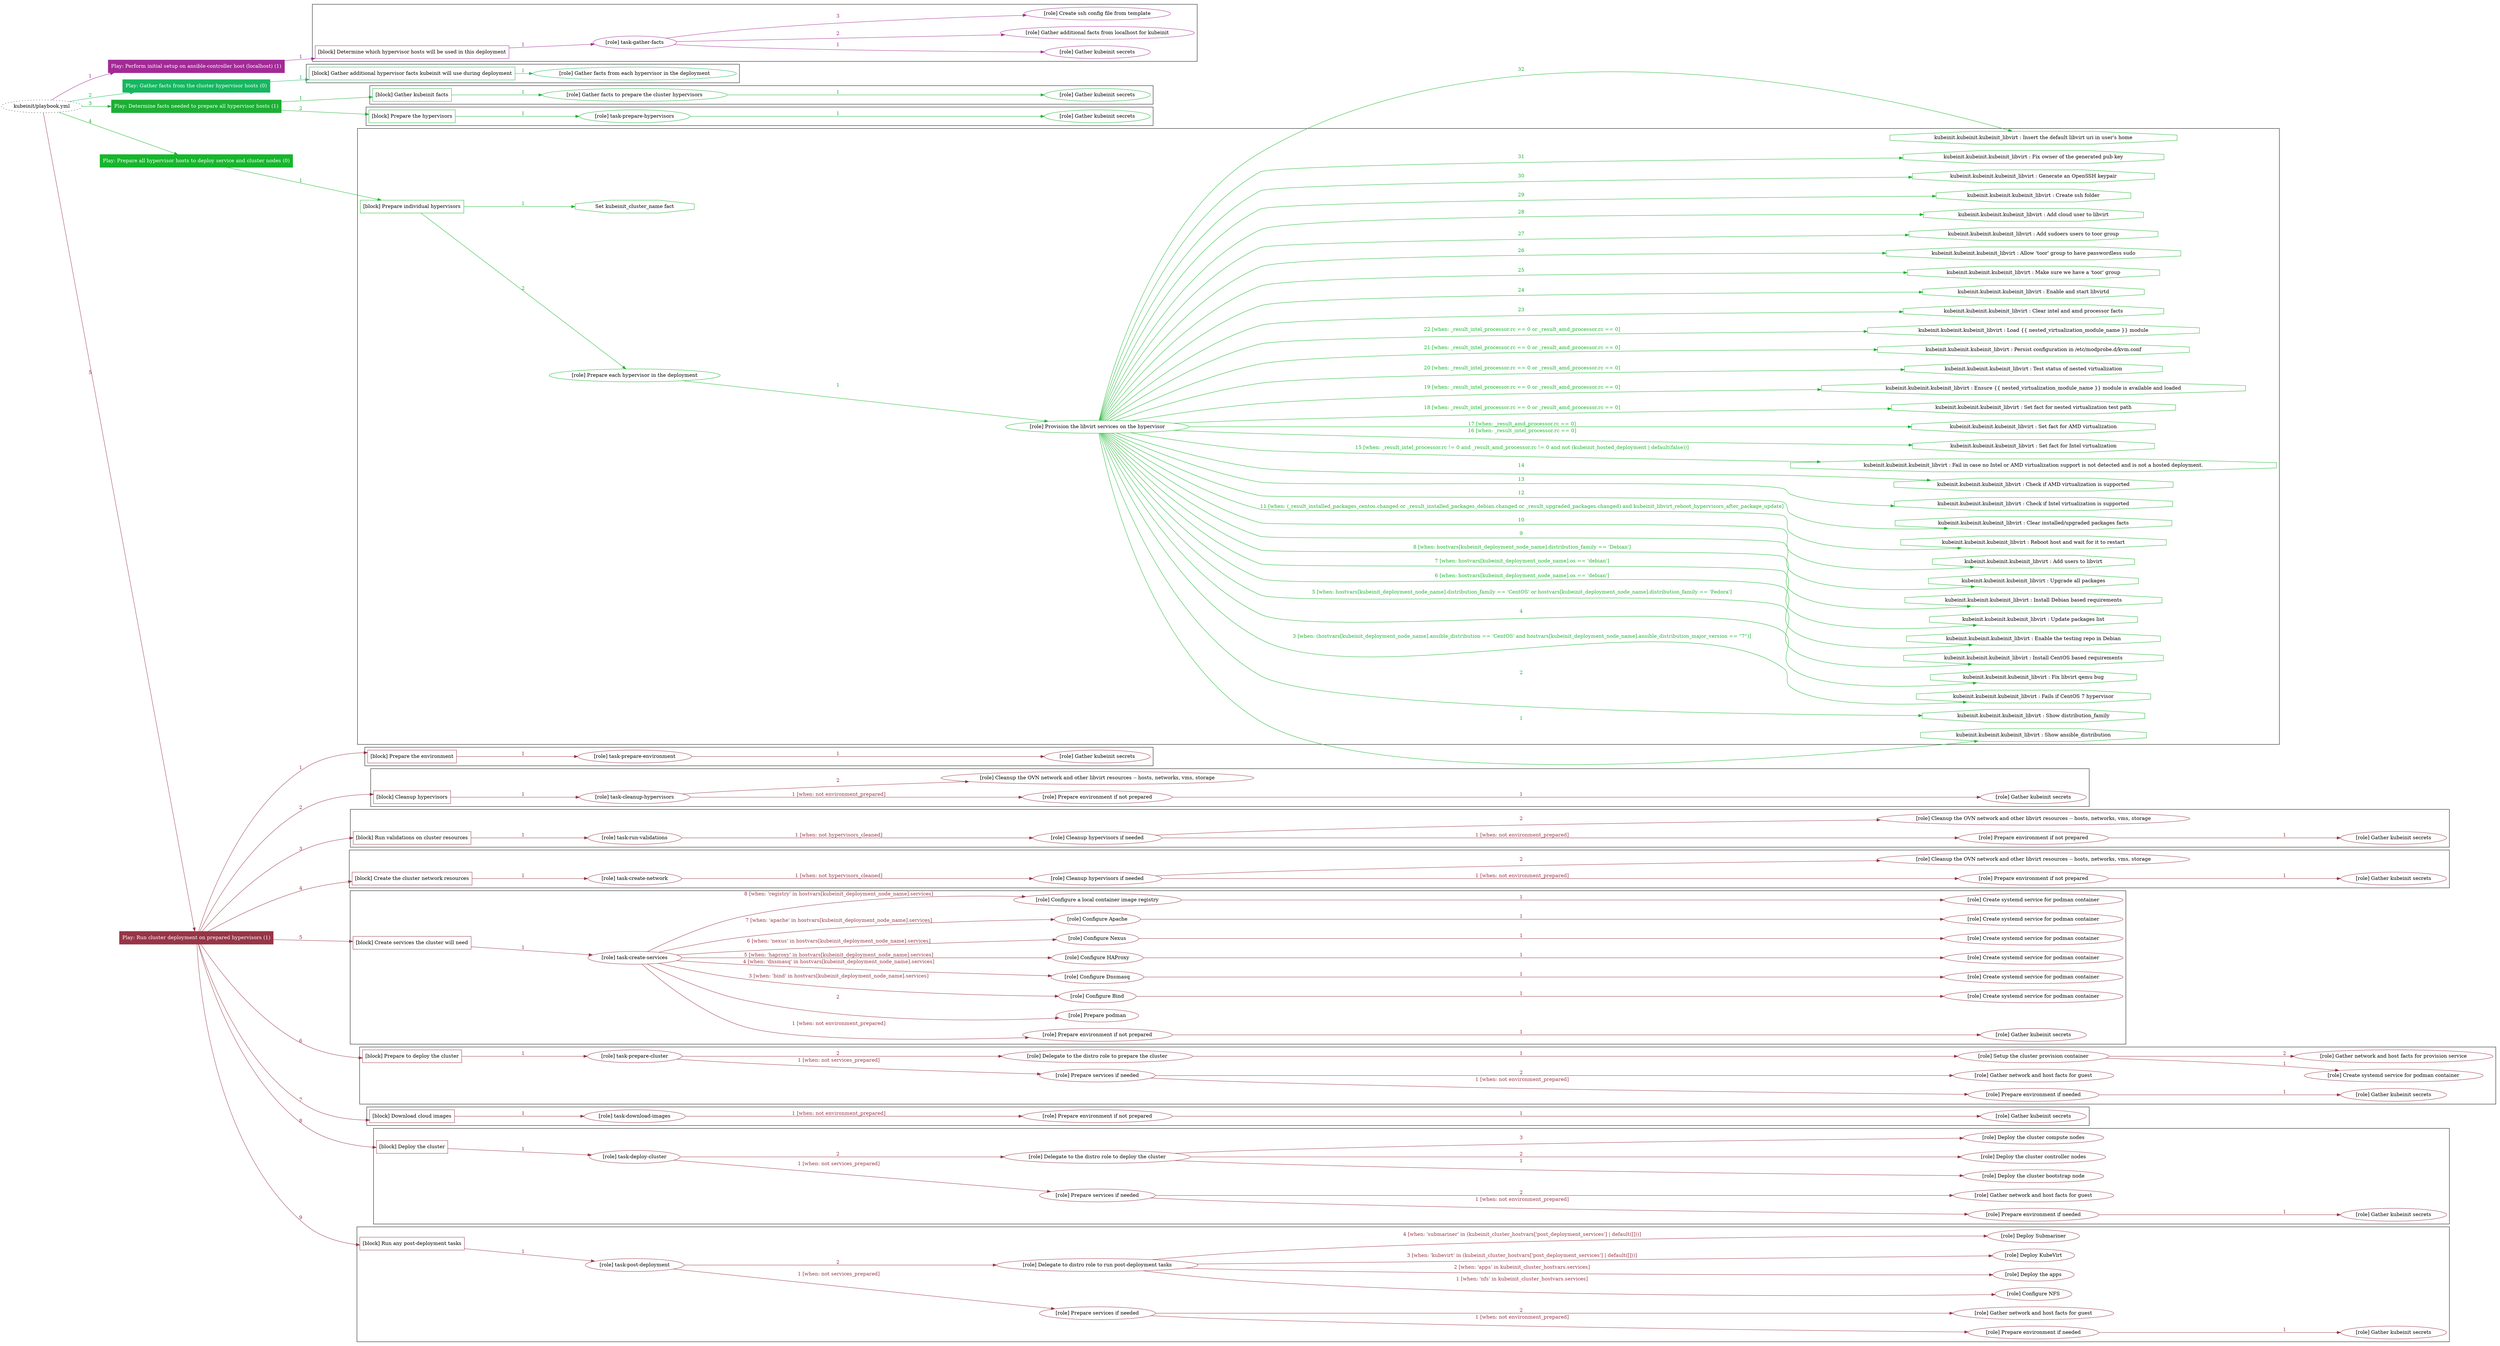 digraph {
	graph [concentrate=true ordering=in rankdir=LR ratio=fill]
	edge [esep=5 sep=10]
	"kubeinit/playbook.yml" [URL="/home/runner/work/kubeinit/kubeinit/kubeinit/playbook.yml" id=playbook_e2a86c8f style=dotted]
	"kubeinit/playbook.yml" -> play_137f7e56 [label="1 " color="#a22a96" fontcolor="#a22a96" id=edge_4b9d17b5 labeltooltip="1 " tooltip="1 "]
	subgraph "Play: Perform initial setup on ansible-controller host (localhost) (1)" {
		play_137f7e56 [label="Play: Perform initial setup on ansible-controller host (localhost) (1)" URL="/home/runner/work/kubeinit/kubeinit/kubeinit/playbook.yml" color="#a22a96" fontcolor="#ffffff" id=play_137f7e56 shape=box style=filled tooltip=localhost]
		play_137f7e56 -> block_88ab2507 [label=1 color="#a22a96" fontcolor="#a22a96" id=edge_ab22b26d labeltooltip=1 tooltip=1]
		subgraph cluster_block_88ab2507 {
			block_88ab2507 [label="[block] Determine which hypervisor hosts will be used in this deployment" URL="/home/runner/work/kubeinit/kubeinit/kubeinit/playbook.yml" color="#a22a96" id=block_88ab2507 labeltooltip="Determine which hypervisor hosts will be used in this deployment" shape=box tooltip="Determine which hypervisor hosts will be used in this deployment"]
			block_88ab2507 -> role_a1f1f2a4 [label="1 " color="#a22a96" fontcolor="#a22a96" id=edge_1d7c48c4 labeltooltip="1 " tooltip="1 "]
			subgraph "task-gather-facts" {
				role_a1f1f2a4 [label="[role] task-gather-facts" URL="/home/runner/work/kubeinit/kubeinit/kubeinit/playbook.yml" color="#a22a96" id=role_a1f1f2a4 tooltip="task-gather-facts"]
				role_a1f1f2a4 -> role_6a6f301e [label="1 " color="#a22a96" fontcolor="#a22a96" id=edge_8de283c3 labeltooltip="1 " tooltip="1 "]
				subgraph "Gather kubeinit secrets" {
					role_6a6f301e [label="[role] Gather kubeinit secrets" URL="/home/runner/.ansible/collections/ansible_collections/kubeinit/kubeinit/roles/kubeinit_prepare/tasks/build_hypervisors_group.yml" color="#a22a96" id=role_6a6f301e tooltip="Gather kubeinit secrets"]
				}
				role_a1f1f2a4 -> role_8436bc5c [label="2 " color="#a22a96" fontcolor="#a22a96" id=edge_68dfad68 labeltooltip="2 " tooltip="2 "]
				subgraph "Gather additional facts from localhost for kubeinit" {
					role_8436bc5c [label="[role] Gather additional facts from localhost for kubeinit" URL="/home/runner/.ansible/collections/ansible_collections/kubeinit/kubeinit/roles/kubeinit_prepare/tasks/build_hypervisors_group.yml" color="#a22a96" id=role_8436bc5c tooltip="Gather additional facts from localhost for kubeinit"]
				}
				role_a1f1f2a4 -> role_94ce8b1d [label="3 " color="#a22a96" fontcolor="#a22a96" id=edge_70519215 labeltooltip="3 " tooltip="3 "]
				subgraph "Create ssh config file from template" {
					role_94ce8b1d [label="[role] Create ssh config file from template" URL="/home/runner/.ansible/collections/ansible_collections/kubeinit/kubeinit/roles/kubeinit_prepare/tasks/build_hypervisors_group.yml" color="#a22a96" id=role_94ce8b1d tooltip="Create ssh config file from template"]
				}
			}
		}
	}
	"kubeinit/playbook.yml" -> play_4c9d956d [label="2 " color="#15b760" fontcolor="#15b760" id=edge_59c3fc3e labeltooltip="2 " tooltip="2 "]
	subgraph "Play: Gather facts from the cluster hypervisor hosts (0)" {
		play_4c9d956d [label="Play: Gather facts from the cluster hypervisor hosts (0)" URL="/home/runner/work/kubeinit/kubeinit/kubeinit/playbook.yml" color="#15b760" fontcolor="#ffffff" id=play_4c9d956d shape=box style=filled tooltip="Play: Gather facts from the cluster hypervisor hosts (0)"]
		play_4c9d956d -> block_ca4d51cf [label=1 color="#15b760" fontcolor="#15b760" id=edge_b45f6145 labeltooltip=1 tooltip=1]
		subgraph cluster_block_ca4d51cf {
			block_ca4d51cf [label="[block] Gather additional hypervisor facts kubeinit will use during deployment" URL="/home/runner/work/kubeinit/kubeinit/kubeinit/playbook.yml" color="#15b760" id=block_ca4d51cf labeltooltip="Gather additional hypervisor facts kubeinit will use during deployment" shape=box tooltip="Gather additional hypervisor facts kubeinit will use during deployment"]
			block_ca4d51cf -> role_846e338c [label="1 " color="#15b760" fontcolor="#15b760" id=edge_a6be01be labeltooltip="1 " tooltip="1 "]
			subgraph "Gather facts from each hypervisor in the deployment" {
				role_846e338c [label="[role] Gather facts from each hypervisor in the deployment" URL="/home/runner/work/kubeinit/kubeinit/kubeinit/playbook.yml" color="#15b760" id=role_846e338c tooltip="Gather facts from each hypervisor in the deployment"]
			}
		}
	}
	"kubeinit/playbook.yml" -> play_b5756c88 [label="3 " color="#1daf35" fontcolor="#1daf35" id=edge_b5d44f20 labeltooltip="3 " tooltip="3 "]
	subgraph "Play: Determine facts needed to prepare all hypervisor hosts (1)" {
		play_b5756c88 [label="Play: Determine facts needed to prepare all hypervisor hosts (1)" URL="/home/runner/work/kubeinit/kubeinit/kubeinit/playbook.yml" color="#1daf35" fontcolor="#ffffff" id=play_b5756c88 shape=box style=filled tooltip=localhost]
		play_b5756c88 -> block_f9384ef9 [label=1 color="#1daf35" fontcolor="#1daf35" id=edge_396c0cba labeltooltip=1 tooltip=1]
		subgraph cluster_block_f9384ef9 {
			block_f9384ef9 [label="[block] Gather kubeinit facts" URL="/home/runner/work/kubeinit/kubeinit/kubeinit/playbook.yml" color="#1daf35" id=block_f9384ef9 labeltooltip="Gather kubeinit facts" shape=box tooltip="Gather kubeinit facts"]
			block_f9384ef9 -> role_a9d001a3 [label="1 " color="#1daf35" fontcolor="#1daf35" id=edge_56032415 labeltooltip="1 " tooltip="1 "]
			subgraph "Gather facts to prepare the cluster hypervisors" {
				role_a9d001a3 [label="[role] Gather facts to prepare the cluster hypervisors" URL="/home/runner/work/kubeinit/kubeinit/kubeinit/playbook.yml" color="#1daf35" id=role_a9d001a3 tooltip="Gather facts to prepare the cluster hypervisors"]
				role_a9d001a3 -> role_feaef47f [label="1 " color="#1daf35" fontcolor="#1daf35" id=edge_4f49fa52 labeltooltip="1 " tooltip="1 "]
				subgraph "Gather kubeinit secrets" {
					role_feaef47f [label="[role] Gather kubeinit secrets" URL="/home/runner/.ansible/collections/ansible_collections/kubeinit/kubeinit/roles/kubeinit_prepare/tasks/gather_kubeinit_facts.yml" color="#1daf35" id=role_feaef47f tooltip="Gather kubeinit secrets"]
				}
			}
		}
		play_b5756c88 -> block_586e30ce [label=2 color="#1daf35" fontcolor="#1daf35" id=edge_d9fa9160 labeltooltip=2 tooltip=2]
		subgraph cluster_block_586e30ce {
			block_586e30ce [label="[block] Prepare the hypervisors" URL="/home/runner/work/kubeinit/kubeinit/kubeinit/playbook.yml" color="#1daf35" id=block_586e30ce labeltooltip="Prepare the hypervisors" shape=box tooltip="Prepare the hypervisors"]
			block_586e30ce -> role_2229885e [label="1 " color="#1daf35" fontcolor="#1daf35" id=edge_85125c05 labeltooltip="1 " tooltip="1 "]
			subgraph "task-prepare-hypervisors" {
				role_2229885e [label="[role] task-prepare-hypervisors" URL="/home/runner/work/kubeinit/kubeinit/kubeinit/playbook.yml" color="#1daf35" id=role_2229885e tooltip="task-prepare-hypervisors"]
				role_2229885e -> role_fb262052 [label="1 " color="#1daf35" fontcolor="#1daf35" id=edge_0d4d47e6 labeltooltip="1 " tooltip="1 "]
				subgraph "Gather kubeinit secrets" {
					role_fb262052 [label="[role] Gather kubeinit secrets" URL="/home/runner/.ansible/collections/ansible_collections/kubeinit/kubeinit/roles/kubeinit_prepare/tasks/gather_kubeinit_facts.yml" color="#1daf35" id=role_fb262052 tooltip="Gather kubeinit secrets"]
				}
			}
		}
	}
	"kubeinit/playbook.yml" -> play_1e238283 [label="4 " color="#16b62b" fontcolor="#16b62b" id=edge_879cb079 labeltooltip="4 " tooltip="4 "]
	subgraph "Play: Prepare all hypervisor hosts to deploy service and cluster nodes (0)" {
		play_1e238283 [label="Play: Prepare all hypervisor hosts to deploy service and cluster nodes (0)" URL="/home/runner/work/kubeinit/kubeinit/kubeinit/playbook.yml" color="#16b62b" fontcolor="#ffffff" id=play_1e238283 shape=box style=filled tooltip="Play: Prepare all hypervisor hosts to deploy service and cluster nodes (0)"]
		play_1e238283 -> block_5cb28eea [label=1 color="#16b62b" fontcolor="#16b62b" id=edge_04b16775 labeltooltip=1 tooltip=1]
		subgraph cluster_block_5cb28eea {
			block_5cb28eea [label="[block] Prepare individual hypervisors" URL="/home/runner/work/kubeinit/kubeinit/kubeinit/playbook.yml" color="#16b62b" id=block_5cb28eea labeltooltip="Prepare individual hypervisors" shape=box tooltip="Prepare individual hypervisors"]
			block_5cb28eea -> role_de0927ba [label="2 " color="#16b62b" fontcolor="#16b62b" id=edge_b91123e5 labeltooltip="2 " tooltip="2 "]
			subgraph "Prepare each hypervisor in the deployment" {
				role_de0927ba [label="[role] Prepare each hypervisor in the deployment" URL="/home/runner/work/kubeinit/kubeinit/kubeinit/playbook.yml" color="#16b62b" id=role_de0927ba tooltip="Prepare each hypervisor in the deployment"]
				role_de0927ba -> role_6ac56b37 [label="1 " color="#16b62b" fontcolor="#16b62b" id=edge_e38fc0e2 labeltooltip="1 " tooltip="1 "]
				subgraph "Provision the libvirt services on the hypervisor" {
					role_6ac56b37 [label="[role] Provision the libvirt services on the hypervisor" URL="/home/runner/.ansible/collections/ansible_collections/kubeinit/kubeinit/roles/kubeinit_prepare/tasks/prepare_hypervisor.yml" color="#16b62b" id=role_6ac56b37 tooltip="Provision the libvirt services on the hypervisor"]
					task_82dc2494 [label="kubeinit.kubeinit.kubeinit_libvirt : Show ansible_distribution" URL="/home/runner/.ansible/collections/ansible_collections/kubeinit/kubeinit/roles/kubeinit_libvirt/tasks/main.yml" color="#16b62b" id=task_82dc2494 shape=octagon tooltip="kubeinit.kubeinit.kubeinit_libvirt : Show ansible_distribution"]
					role_6ac56b37 -> task_82dc2494 [label="1 " color="#16b62b" fontcolor="#16b62b" id=edge_20ab6164 labeltooltip="1 " tooltip="1 "]
					task_2d78e62c [label="kubeinit.kubeinit.kubeinit_libvirt : Show distribution_family" URL="/home/runner/.ansible/collections/ansible_collections/kubeinit/kubeinit/roles/kubeinit_libvirt/tasks/main.yml" color="#16b62b" id=task_2d78e62c shape=octagon tooltip="kubeinit.kubeinit.kubeinit_libvirt : Show distribution_family"]
					role_6ac56b37 -> task_2d78e62c [label="2 " color="#16b62b" fontcolor="#16b62b" id=edge_d5dbb80e labeltooltip="2 " tooltip="2 "]
					task_531f7bd9 [label="kubeinit.kubeinit.kubeinit_libvirt : Fails if CentOS 7 hypervisor" URL="/home/runner/.ansible/collections/ansible_collections/kubeinit/kubeinit/roles/kubeinit_libvirt/tasks/main.yml" color="#16b62b" id=task_531f7bd9 shape=octagon tooltip="kubeinit.kubeinit.kubeinit_libvirt : Fails if CentOS 7 hypervisor"]
					role_6ac56b37 -> task_531f7bd9 [label="3 [when: (hostvars[kubeinit_deployment_node_name].ansible_distribution == 'CentOS' and hostvars[kubeinit_deployment_node_name].ansible_distribution_major_version == \"7\")]" color="#16b62b" fontcolor="#16b62b" id=edge_9df0a97a labeltooltip="3 [when: (hostvars[kubeinit_deployment_node_name].ansible_distribution == 'CentOS' and hostvars[kubeinit_deployment_node_name].ansible_distribution_major_version == \"7\")]" tooltip="3 [when: (hostvars[kubeinit_deployment_node_name].ansible_distribution == 'CentOS' and hostvars[kubeinit_deployment_node_name].ansible_distribution_major_version == \"7\")]"]
					task_412b55d6 [label="kubeinit.kubeinit.kubeinit_libvirt : Fix libvirt qemu bug" URL="/home/runner/.ansible/collections/ansible_collections/kubeinit/kubeinit/roles/kubeinit_libvirt/tasks/main.yml" color="#16b62b" id=task_412b55d6 shape=octagon tooltip="kubeinit.kubeinit.kubeinit_libvirt : Fix libvirt qemu bug"]
					role_6ac56b37 -> task_412b55d6 [label="4 " color="#16b62b" fontcolor="#16b62b" id=edge_864336fe labeltooltip="4 " tooltip="4 "]
					task_11b74074 [label="kubeinit.kubeinit.kubeinit_libvirt : Install CentOS based requirements" URL="/home/runner/.ansible/collections/ansible_collections/kubeinit/kubeinit/roles/kubeinit_libvirt/tasks/main.yml" color="#16b62b" id=task_11b74074 shape=octagon tooltip="kubeinit.kubeinit.kubeinit_libvirt : Install CentOS based requirements"]
					role_6ac56b37 -> task_11b74074 [label="5 [when: hostvars[kubeinit_deployment_node_name].distribution_family == 'CentOS' or hostvars[kubeinit_deployment_node_name].distribution_family == 'Fedora']" color="#16b62b" fontcolor="#16b62b" id=edge_9ce53f06 labeltooltip="5 [when: hostvars[kubeinit_deployment_node_name].distribution_family == 'CentOS' or hostvars[kubeinit_deployment_node_name].distribution_family == 'Fedora']" tooltip="5 [when: hostvars[kubeinit_deployment_node_name].distribution_family == 'CentOS' or hostvars[kubeinit_deployment_node_name].distribution_family == 'Fedora']"]
					task_b17f208a [label="kubeinit.kubeinit.kubeinit_libvirt : Enable the testing repo in Debian" URL="/home/runner/.ansible/collections/ansible_collections/kubeinit/kubeinit/roles/kubeinit_libvirt/tasks/main.yml" color="#16b62b" id=task_b17f208a shape=octagon tooltip="kubeinit.kubeinit.kubeinit_libvirt : Enable the testing repo in Debian"]
					role_6ac56b37 -> task_b17f208a [label="6 [when: hostvars[kubeinit_deployment_node_name].os == 'debian']" color="#16b62b" fontcolor="#16b62b" id=edge_888d759a labeltooltip="6 [when: hostvars[kubeinit_deployment_node_name].os == 'debian']" tooltip="6 [when: hostvars[kubeinit_deployment_node_name].os == 'debian']"]
					task_9b07d43a [label="kubeinit.kubeinit.kubeinit_libvirt : Update packages list" URL="/home/runner/.ansible/collections/ansible_collections/kubeinit/kubeinit/roles/kubeinit_libvirt/tasks/main.yml" color="#16b62b" id=task_9b07d43a shape=octagon tooltip="kubeinit.kubeinit.kubeinit_libvirt : Update packages list"]
					role_6ac56b37 -> task_9b07d43a [label="7 [when: hostvars[kubeinit_deployment_node_name].os == 'debian']" color="#16b62b" fontcolor="#16b62b" id=edge_c41ab35d labeltooltip="7 [when: hostvars[kubeinit_deployment_node_name].os == 'debian']" tooltip="7 [when: hostvars[kubeinit_deployment_node_name].os == 'debian']"]
					task_39974867 [label="kubeinit.kubeinit.kubeinit_libvirt : Install Debian based requirements" URL="/home/runner/.ansible/collections/ansible_collections/kubeinit/kubeinit/roles/kubeinit_libvirt/tasks/main.yml" color="#16b62b" id=task_39974867 shape=octagon tooltip="kubeinit.kubeinit.kubeinit_libvirt : Install Debian based requirements"]
					role_6ac56b37 -> task_39974867 [label="8 [when: hostvars[kubeinit_deployment_node_name].distribution_family == 'Debian']" color="#16b62b" fontcolor="#16b62b" id=edge_108f48f5 labeltooltip="8 [when: hostvars[kubeinit_deployment_node_name].distribution_family == 'Debian']" tooltip="8 [when: hostvars[kubeinit_deployment_node_name].distribution_family == 'Debian']"]
					task_cabab95c [label="kubeinit.kubeinit.kubeinit_libvirt : Upgrade all packages" URL="/home/runner/.ansible/collections/ansible_collections/kubeinit/kubeinit/roles/kubeinit_libvirt/tasks/main.yml" color="#16b62b" id=task_cabab95c shape=octagon tooltip="kubeinit.kubeinit.kubeinit_libvirt : Upgrade all packages"]
					role_6ac56b37 -> task_cabab95c [label="9 " color="#16b62b" fontcolor="#16b62b" id=edge_c0c5b483 labeltooltip="9 " tooltip="9 "]
					task_33eaf82e [label="kubeinit.kubeinit.kubeinit_libvirt : Add users to libvirt" URL="/home/runner/.ansible/collections/ansible_collections/kubeinit/kubeinit/roles/kubeinit_libvirt/tasks/main.yml" color="#16b62b" id=task_33eaf82e shape=octagon tooltip="kubeinit.kubeinit.kubeinit_libvirt : Add users to libvirt"]
					role_6ac56b37 -> task_33eaf82e [label="10 " color="#16b62b" fontcolor="#16b62b" id=edge_6c85df2c labeltooltip="10 " tooltip="10 "]
					task_5d0bb1e3 [label="kubeinit.kubeinit.kubeinit_libvirt : Reboot host and wait for it to restart" URL="/home/runner/.ansible/collections/ansible_collections/kubeinit/kubeinit/roles/kubeinit_libvirt/tasks/main.yml" color="#16b62b" id=task_5d0bb1e3 shape=octagon tooltip="kubeinit.kubeinit.kubeinit_libvirt : Reboot host and wait for it to restart"]
					role_6ac56b37 -> task_5d0bb1e3 [label="11 [when: (_result_installed_packages_centos.changed or _result_installed_packages_debian.changed or _result_upgraded_packages.changed) and kubeinit_libvirt_reboot_hypervisors_after_package_update]" color="#16b62b" fontcolor="#16b62b" id=edge_484595ce labeltooltip="11 [when: (_result_installed_packages_centos.changed or _result_installed_packages_debian.changed or _result_upgraded_packages.changed) and kubeinit_libvirt_reboot_hypervisors_after_package_update]" tooltip="11 [when: (_result_installed_packages_centos.changed or _result_installed_packages_debian.changed or _result_upgraded_packages.changed) and kubeinit_libvirt_reboot_hypervisors_after_package_update]"]
					task_1fd016e5 [label="kubeinit.kubeinit.kubeinit_libvirt : Clear installed/upgraded packages facts" URL="/home/runner/.ansible/collections/ansible_collections/kubeinit/kubeinit/roles/kubeinit_libvirt/tasks/main.yml" color="#16b62b" id=task_1fd016e5 shape=octagon tooltip="kubeinit.kubeinit.kubeinit_libvirt : Clear installed/upgraded packages facts"]
					role_6ac56b37 -> task_1fd016e5 [label="12 " color="#16b62b" fontcolor="#16b62b" id=edge_37c341b5 labeltooltip="12 " tooltip="12 "]
					task_a62164d2 [label="kubeinit.kubeinit.kubeinit_libvirt : Check if Intel virtualization is supported" URL="/home/runner/.ansible/collections/ansible_collections/kubeinit/kubeinit/roles/kubeinit_libvirt/tasks/main.yml" color="#16b62b" id=task_a62164d2 shape=octagon tooltip="kubeinit.kubeinit.kubeinit_libvirt : Check if Intel virtualization is supported"]
					role_6ac56b37 -> task_a62164d2 [label="13 " color="#16b62b" fontcolor="#16b62b" id=edge_c2fd2e6b labeltooltip="13 " tooltip="13 "]
					task_472eb0c3 [label="kubeinit.kubeinit.kubeinit_libvirt : Check if AMD virtualization is supported" URL="/home/runner/.ansible/collections/ansible_collections/kubeinit/kubeinit/roles/kubeinit_libvirt/tasks/main.yml" color="#16b62b" id=task_472eb0c3 shape=octagon tooltip="kubeinit.kubeinit.kubeinit_libvirt : Check if AMD virtualization is supported"]
					role_6ac56b37 -> task_472eb0c3 [label="14 " color="#16b62b" fontcolor="#16b62b" id=edge_e3f5adc0 labeltooltip="14 " tooltip="14 "]
					task_3ca20e67 [label="kubeinit.kubeinit.kubeinit_libvirt : Fail in case no Intel or AMD virtualization support is not detected and is not a hosted deployment." URL="/home/runner/.ansible/collections/ansible_collections/kubeinit/kubeinit/roles/kubeinit_libvirt/tasks/main.yml" color="#16b62b" id=task_3ca20e67 shape=octagon tooltip="kubeinit.kubeinit.kubeinit_libvirt : Fail in case no Intel or AMD virtualization support is not detected and is not a hosted deployment."]
					role_6ac56b37 -> task_3ca20e67 [label="15 [when: _result_intel_processor.rc != 0 and _result_amd_processor.rc != 0 and not (kubeinit_hosted_deployment | default(false))]" color="#16b62b" fontcolor="#16b62b" id=edge_281f4381 labeltooltip="15 [when: _result_intel_processor.rc != 0 and _result_amd_processor.rc != 0 and not (kubeinit_hosted_deployment | default(false))]" tooltip="15 [when: _result_intel_processor.rc != 0 and _result_amd_processor.rc != 0 and not (kubeinit_hosted_deployment | default(false))]"]
					task_be2654aa [label="kubeinit.kubeinit.kubeinit_libvirt : Set fact for Intel virtualization" URL="/home/runner/.ansible/collections/ansible_collections/kubeinit/kubeinit/roles/kubeinit_libvirt/tasks/main.yml" color="#16b62b" id=task_be2654aa shape=octagon tooltip="kubeinit.kubeinit.kubeinit_libvirt : Set fact for Intel virtualization"]
					role_6ac56b37 -> task_be2654aa [label="16 [when: _result_intel_processor.rc == 0]" color="#16b62b" fontcolor="#16b62b" id=edge_17fd2be8 labeltooltip="16 [when: _result_intel_processor.rc == 0]" tooltip="16 [when: _result_intel_processor.rc == 0]"]
					task_66ddd561 [label="kubeinit.kubeinit.kubeinit_libvirt : Set fact for AMD virtualization" URL="/home/runner/.ansible/collections/ansible_collections/kubeinit/kubeinit/roles/kubeinit_libvirt/tasks/main.yml" color="#16b62b" id=task_66ddd561 shape=octagon tooltip="kubeinit.kubeinit.kubeinit_libvirt : Set fact for AMD virtualization"]
					role_6ac56b37 -> task_66ddd561 [label="17 [when: _result_amd_processor.rc == 0]" color="#16b62b" fontcolor="#16b62b" id=edge_b5dc6f9c labeltooltip="17 [when: _result_amd_processor.rc == 0]" tooltip="17 [when: _result_amd_processor.rc == 0]"]
					task_dc28f70a [label="kubeinit.kubeinit.kubeinit_libvirt : Set fact for nested virtualization test path" URL="/home/runner/.ansible/collections/ansible_collections/kubeinit/kubeinit/roles/kubeinit_libvirt/tasks/main.yml" color="#16b62b" id=task_dc28f70a shape=octagon tooltip="kubeinit.kubeinit.kubeinit_libvirt : Set fact for nested virtualization test path"]
					role_6ac56b37 -> task_dc28f70a [label="18 [when: _result_intel_processor.rc == 0 or _result_amd_processor.rc == 0]" color="#16b62b" fontcolor="#16b62b" id=edge_76a2da86 labeltooltip="18 [when: _result_intel_processor.rc == 0 or _result_amd_processor.rc == 0]" tooltip="18 [when: _result_intel_processor.rc == 0 or _result_amd_processor.rc == 0]"]
					task_b4d07444 [label="kubeinit.kubeinit.kubeinit_libvirt : Ensure {{ nested_virtualization_module_name }} module is available and loaded" URL="/home/runner/.ansible/collections/ansible_collections/kubeinit/kubeinit/roles/kubeinit_libvirt/tasks/main.yml" color="#16b62b" id=task_b4d07444 shape=octagon tooltip="kubeinit.kubeinit.kubeinit_libvirt : Ensure {{ nested_virtualization_module_name }} module is available and loaded"]
					role_6ac56b37 -> task_b4d07444 [label="19 [when: _result_intel_processor.rc == 0 or _result_amd_processor.rc == 0]" color="#16b62b" fontcolor="#16b62b" id=edge_953b27eb labeltooltip="19 [when: _result_intel_processor.rc == 0 or _result_amd_processor.rc == 0]" tooltip="19 [when: _result_intel_processor.rc == 0 or _result_amd_processor.rc == 0]"]
					task_7f5bb7ca [label="kubeinit.kubeinit.kubeinit_libvirt : Test status of nested virtualization" URL="/home/runner/.ansible/collections/ansible_collections/kubeinit/kubeinit/roles/kubeinit_libvirt/tasks/main.yml" color="#16b62b" id=task_7f5bb7ca shape=octagon tooltip="kubeinit.kubeinit.kubeinit_libvirt : Test status of nested virtualization"]
					role_6ac56b37 -> task_7f5bb7ca [label="20 [when: _result_intel_processor.rc == 0 or _result_amd_processor.rc == 0]" color="#16b62b" fontcolor="#16b62b" id=edge_871c71fb labeltooltip="20 [when: _result_intel_processor.rc == 0 or _result_amd_processor.rc == 0]" tooltip="20 [when: _result_intel_processor.rc == 0 or _result_amd_processor.rc == 0]"]
					task_b746596f [label="kubeinit.kubeinit.kubeinit_libvirt : Persist configuration in /etc/modprobe.d/kvm.conf" URL="/home/runner/.ansible/collections/ansible_collections/kubeinit/kubeinit/roles/kubeinit_libvirt/tasks/main.yml" color="#16b62b" id=task_b746596f shape=octagon tooltip="kubeinit.kubeinit.kubeinit_libvirt : Persist configuration in /etc/modprobe.d/kvm.conf"]
					role_6ac56b37 -> task_b746596f [label="21 [when: _result_intel_processor.rc == 0 or _result_amd_processor.rc == 0]" color="#16b62b" fontcolor="#16b62b" id=edge_49dfbfa8 labeltooltip="21 [when: _result_intel_processor.rc == 0 or _result_amd_processor.rc == 0]" tooltip="21 [when: _result_intel_processor.rc == 0 or _result_amd_processor.rc == 0]"]
					task_ccfce3ca [label="kubeinit.kubeinit.kubeinit_libvirt : Load {{ nested_virtualization_module_name }} module" URL="/home/runner/.ansible/collections/ansible_collections/kubeinit/kubeinit/roles/kubeinit_libvirt/tasks/main.yml" color="#16b62b" id=task_ccfce3ca shape=octagon tooltip="kubeinit.kubeinit.kubeinit_libvirt : Load {{ nested_virtualization_module_name }} module"]
					role_6ac56b37 -> task_ccfce3ca [label="22 [when: _result_intel_processor.rc == 0 or _result_amd_processor.rc == 0]" color="#16b62b" fontcolor="#16b62b" id=edge_2fde77c7 labeltooltip="22 [when: _result_intel_processor.rc == 0 or _result_amd_processor.rc == 0]" tooltip="22 [when: _result_intel_processor.rc == 0 or _result_amd_processor.rc == 0]"]
					task_32698559 [label="kubeinit.kubeinit.kubeinit_libvirt : Clear intel and amd processor facts" URL="/home/runner/.ansible/collections/ansible_collections/kubeinit/kubeinit/roles/kubeinit_libvirt/tasks/main.yml" color="#16b62b" id=task_32698559 shape=octagon tooltip="kubeinit.kubeinit.kubeinit_libvirt : Clear intel and amd processor facts"]
					role_6ac56b37 -> task_32698559 [label="23 " color="#16b62b" fontcolor="#16b62b" id=edge_097a9c9e labeltooltip="23 " tooltip="23 "]
					task_0d3b5a4a [label="kubeinit.kubeinit.kubeinit_libvirt : Enable and start libvirtd" URL="/home/runner/.ansible/collections/ansible_collections/kubeinit/kubeinit/roles/kubeinit_libvirt/tasks/main.yml" color="#16b62b" id=task_0d3b5a4a shape=octagon tooltip="kubeinit.kubeinit.kubeinit_libvirt : Enable and start libvirtd"]
					role_6ac56b37 -> task_0d3b5a4a [label="24 " color="#16b62b" fontcolor="#16b62b" id=edge_04a46a41 labeltooltip="24 " tooltip="24 "]
					task_0fcae946 [label="kubeinit.kubeinit.kubeinit_libvirt : Make sure we have a 'toor' group" URL="/home/runner/.ansible/collections/ansible_collections/kubeinit/kubeinit/roles/kubeinit_libvirt/tasks/60_create_cloud_user.yml" color="#16b62b" id=task_0fcae946 shape=octagon tooltip="kubeinit.kubeinit.kubeinit_libvirt : Make sure we have a 'toor' group"]
					role_6ac56b37 -> task_0fcae946 [label="25 " color="#16b62b" fontcolor="#16b62b" id=edge_1bd0f11e labeltooltip="25 " tooltip="25 "]
					task_d7bd3413 [label="kubeinit.kubeinit.kubeinit_libvirt : Allow 'toor' group to have passwordless sudo" URL="/home/runner/.ansible/collections/ansible_collections/kubeinit/kubeinit/roles/kubeinit_libvirt/tasks/60_create_cloud_user.yml" color="#16b62b" id=task_d7bd3413 shape=octagon tooltip="kubeinit.kubeinit.kubeinit_libvirt : Allow 'toor' group to have passwordless sudo"]
					role_6ac56b37 -> task_d7bd3413 [label="26 " color="#16b62b" fontcolor="#16b62b" id=edge_73c6722b labeltooltip="26 " tooltip="26 "]
					task_930d03f8 [label="kubeinit.kubeinit.kubeinit_libvirt : Add sudoers users to toor group" URL="/home/runner/.ansible/collections/ansible_collections/kubeinit/kubeinit/roles/kubeinit_libvirt/tasks/60_create_cloud_user.yml" color="#16b62b" id=task_930d03f8 shape=octagon tooltip="kubeinit.kubeinit.kubeinit_libvirt : Add sudoers users to toor group"]
					role_6ac56b37 -> task_930d03f8 [label="27 " color="#16b62b" fontcolor="#16b62b" id=edge_8e398298 labeltooltip="27 " tooltip="27 "]
					task_3e1037ef [label="kubeinit.kubeinit.kubeinit_libvirt : Add cloud user to libvirt" URL="/home/runner/.ansible/collections/ansible_collections/kubeinit/kubeinit/roles/kubeinit_libvirt/tasks/60_create_cloud_user.yml" color="#16b62b" id=task_3e1037ef shape=octagon tooltip="kubeinit.kubeinit.kubeinit_libvirt : Add cloud user to libvirt"]
					role_6ac56b37 -> task_3e1037ef [label="28 " color="#16b62b" fontcolor="#16b62b" id=edge_e5c7e6e4 labeltooltip="28 " tooltip="28 "]
					task_d9a3593e [label="kubeinit.kubeinit.kubeinit_libvirt : Create ssh folder" URL="/home/runner/.ansible/collections/ansible_collections/kubeinit/kubeinit/roles/kubeinit_libvirt/tasks/60_create_cloud_user.yml" color="#16b62b" id=task_d9a3593e shape=octagon tooltip="kubeinit.kubeinit.kubeinit_libvirt : Create ssh folder"]
					role_6ac56b37 -> task_d9a3593e [label="29 " color="#16b62b" fontcolor="#16b62b" id=edge_0936a019 labeltooltip="29 " tooltip="29 "]
					task_b4cbeaf0 [label="kubeinit.kubeinit.kubeinit_libvirt : Generate an OpenSSH keypair" URL="/home/runner/.ansible/collections/ansible_collections/kubeinit/kubeinit/roles/kubeinit_libvirt/tasks/60_create_cloud_user.yml" color="#16b62b" id=task_b4cbeaf0 shape=octagon tooltip="kubeinit.kubeinit.kubeinit_libvirt : Generate an OpenSSH keypair"]
					role_6ac56b37 -> task_b4cbeaf0 [label="30 " color="#16b62b" fontcolor="#16b62b" id=edge_402dae29 labeltooltip="30 " tooltip="30 "]
					task_419a70db [label="kubeinit.kubeinit.kubeinit_libvirt : Fix owner of the generated pub key" URL="/home/runner/.ansible/collections/ansible_collections/kubeinit/kubeinit/roles/kubeinit_libvirt/tasks/60_create_cloud_user.yml" color="#16b62b" id=task_419a70db shape=octagon tooltip="kubeinit.kubeinit.kubeinit_libvirt : Fix owner of the generated pub key"]
					role_6ac56b37 -> task_419a70db [label="31 " color="#16b62b" fontcolor="#16b62b" id=edge_7828e491 labeltooltip="31 " tooltip="31 "]
					task_447887c6 [label="kubeinit.kubeinit.kubeinit_libvirt : Insert the default libvirt uri in user's home" URL="/home/runner/.ansible/collections/ansible_collections/kubeinit/kubeinit/roles/kubeinit_libvirt/tasks/60_create_cloud_user.yml" color="#16b62b" id=task_447887c6 shape=octagon tooltip="kubeinit.kubeinit.kubeinit_libvirt : Insert the default libvirt uri in user's home"]
					role_6ac56b37 -> task_447887c6 [label="32 " color="#16b62b" fontcolor="#16b62b" id=edge_51a07e73 labeltooltip="32 " tooltip="32 "]
				}
			}
			task_5ea1d737 [label="Set kubeinit_cluster_name fact" URL="/home/runner/work/kubeinit/kubeinit/kubeinit/playbook.yml" color="#16b62b" id=task_5ea1d737 shape=octagon tooltip="Set kubeinit_cluster_name fact"]
			block_5cb28eea -> task_5ea1d737 [label="1 " color="#16b62b" fontcolor="#16b62b" id=edge_8f744460 labeltooltip="1 " tooltip="1 "]
		}
	}
	"kubeinit/playbook.yml" -> play_033951b8 [label="5 " color="#973546" fontcolor="#973546" id=edge_45e839f9 labeltooltip="5 " tooltip="5 "]
	subgraph "Play: Run cluster deployment on prepared hypervisors (1)" {
		play_033951b8 [label="Play: Run cluster deployment on prepared hypervisors (1)" URL="/home/runner/work/kubeinit/kubeinit/kubeinit/playbook.yml" color="#973546" fontcolor="#ffffff" id=play_033951b8 shape=box style=filled tooltip=localhost]
		play_033951b8 -> block_72fc8b5e [label=1 color="#973546" fontcolor="#973546" id=edge_76b6763b labeltooltip=1 tooltip=1]
		subgraph cluster_block_72fc8b5e {
			block_72fc8b5e [label="[block] Prepare the environment" URL="/home/runner/work/kubeinit/kubeinit/kubeinit/playbook.yml" color="#973546" id=block_72fc8b5e labeltooltip="Prepare the environment" shape=box tooltip="Prepare the environment"]
			block_72fc8b5e -> role_93480ab7 [label="1 " color="#973546" fontcolor="#973546" id=edge_7a84fe5d labeltooltip="1 " tooltip="1 "]
			subgraph "task-prepare-environment" {
				role_93480ab7 [label="[role] task-prepare-environment" URL="/home/runner/work/kubeinit/kubeinit/kubeinit/playbook.yml" color="#973546" id=role_93480ab7 tooltip="task-prepare-environment"]
				role_93480ab7 -> role_ef27c37b [label="1 " color="#973546" fontcolor="#973546" id=edge_99541515 labeltooltip="1 " tooltip="1 "]
				subgraph "Gather kubeinit secrets" {
					role_ef27c37b [label="[role] Gather kubeinit secrets" URL="/home/runner/.ansible/collections/ansible_collections/kubeinit/kubeinit/roles/kubeinit_prepare/tasks/gather_kubeinit_facts.yml" color="#973546" id=role_ef27c37b tooltip="Gather kubeinit secrets"]
				}
			}
		}
		play_033951b8 -> block_10765837 [label=2 color="#973546" fontcolor="#973546" id=edge_a9a31acc labeltooltip=2 tooltip=2]
		subgraph cluster_block_10765837 {
			block_10765837 [label="[block] Cleanup hypervisors" URL="/home/runner/work/kubeinit/kubeinit/kubeinit/playbook.yml" color="#973546" id=block_10765837 labeltooltip="Cleanup hypervisors" shape=box tooltip="Cleanup hypervisors"]
			block_10765837 -> role_1081d770 [label="1 " color="#973546" fontcolor="#973546" id=edge_33a74073 labeltooltip="1 " tooltip="1 "]
			subgraph "task-cleanup-hypervisors" {
				role_1081d770 [label="[role] task-cleanup-hypervisors" URL="/home/runner/work/kubeinit/kubeinit/kubeinit/playbook.yml" color="#973546" id=role_1081d770 tooltip="task-cleanup-hypervisors"]
				role_1081d770 -> role_f3817f99 [label="1 [when: not environment_prepared]" color="#973546" fontcolor="#973546" id=edge_5dd3b6b8 labeltooltip="1 [when: not environment_prepared]" tooltip="1 [when: not environment_prepared]"]
				subgraph "Prepare environment if not prepared" {
					role_f3817f99 [label="[role] Prepare environment if not prepared" URL="/home/runner/.ansible/collections/ansible_collections/kubeinit/kubeinit/roles/kubeinit_prepare/tasks/cleanup_hypervisors.yml" color="#973546" id=role_f3817f99 tooltip="Prepare environment if not prepared"]
					role_f3817f99 -> role_5bf35c48 [label="1 " color="#973546" fontcolor="#973546" id=edge_fa179af8 labeltooltip="1 " tooltip="1 "]
					subgraph "Gather kubeinit secrets" {
						role_5bf35c48 [label="[role] Gather kubeinit secrets" URL="/home/runner/.ansible/collections/ansible_collections/kubeinit/kubeinit/roles/kubeinit_prepare/tasks/gather_kubeinit_facts.yml" color="#973546" id=role_5bf35c48 tooltip="Gather kubeinit secrets"]
					}
				}
				role_1081d770 -> role_9c8e1027 [label="2 " color="#973546" fontcolor="#973546" id=edge_5c28660c labeltooltip="2 " tooltip="2 "]
				subgraph "Cleanup the OVN network and other libvirt resources -- hosts, networks, vms, storage" {
					role_9c8e1027 [label="[role] Cleanup the OVN network and other libvirt resources -- hosts, networks, vms, storage" URL="/home/runner/.ansible/collections/ansible_collections/kubeinit/kubeinit/roles/kubeinit_prepare/tasks/cleanup_hypervisors.yml" color="#973546" id=role_9c8e1027 tooltip="Cleanup the OVN network and other libvirt resources -- hosts, networks, vms, storage"]
				}
			}
		}
		play_033951b8 -> block_e98ac4a1 [label=3 color="#973546" fontcolor="#973546" id=edge_cb1f2aa2 labeltooltip=3 tooltip=3]
		subgraph cluster_block_e98ac4a1 {
			block_e98ac4a1 [label="[block] Run validations on cluster resources" URL="/home/runner/work/kubeinit/kubeinit/kubeinit/playbook.yml" color="#973546" id=block_e98ac4a1 labeltooltip="Run validations on cluster resources" shape=box tooltip="Run validations on cluster resources"]
			block_e98ac4a1 -> role_5ffc9015 [label="1 " color="#973546" fontcolor="#973546" id=edge_f2a5160b labeltooltip="1 " tooltip="1 "]
			subgraph "task-run-validations" {
				role_5ffc9015 [label="[role] task-run-validations" URL="/home/runner/work/kubeinit/kubeinit/kubeinit/playbook.yml" color="#973546" id=role_5ffc9015 tooltip="task-run-validations"]
				role_5ffc9015 -> role_ef0e4b76 [label="1 [when: not hypervisors_cleaned]" color="#973546" fontcolor="#973546" id=edge_2fb85b6d labeltooltip="1 [when: not hypervisors_cleaned]" tooltip="1 [when: not hypervisors_cleaned]"]
				subgraph "Cleanup hypervisors if needed" {
					role_ef0e4b76 [label="[role] Cleanup hypervisors if needed" URL="/home/runner/.ansible/collections/ansible_collections/kubeinit/kubeinit/roles/kubeinit_validations/tasks/main.yml" color="#973546" id=role_ef0e4b76 tooltip="Cleanup hypervisors if needed"]
					role_ef0e4b76 -> role_983fc594 [label="1 [when: not environment_prepared]" color="#973546" fontcolor="#973546" id=edge_7ff6d7b7 labeltooltip="1 [when: not environment_prepared]" tooltip="1 [when: not environment_prepared]"]
					subgraph "Prepare environment if not prepared" {
						role_983fc594 [label="[role] Prepare environment if not prepared" URL="/home/runner/.ansible/collections/ansible_collections/kubeinit/kubeinit/roles/kubeinit_prepare/tasks/cleanup_hypervisors.yml" color="#973546" id=role_983fc594 tooltip="Prepare environment if not prepared"]
						role_983fc594 -> role_a2c80c2c [label="1 " color="#973546" fontcolor="#973546" id=edge_d4d45e61 labeltooltip="1 " tooltip="1 "]
						subgraph "Gather kubeinit secrets" {
							role_a2c80c2c [label="[role] Gather kubeinit secrets" URL="/home/runner/.ansible/collections/ansible_collections/kubeinit/kubeinit/roles/kubeinit_prepare/tasks/gather_kubeinit_facts.yml" color="#973546" id=role_a2c80c2c tooltip="Gather kubeinit secrets"]
						}
					}
					role_ef0e4b76 -> role_b78c791c [label="2 " color="#973546" fontcolor="#973546" id=edge_336ce05e labeltooltip="2 " tooltip="2 "]
					subgraph "Cleanup the OVN network and other libvirt resources -- hosts, networks, vms, storage" {
						role_b78c791c [label="[role] Cleanup the OVN network and other libvirt resources -- hosts, networks, vms, storage" URL="/home/runner/.ansible/collections/ansible_collections/kubeinit/kubeinit/roles/kubeinit_prepare/tasks/cleanup_hypervisors.yml" color="#973546" id=role_b78c791c tooltip="Cleanup the OVN network and other libvirt resources -- hosts, networks, vms, storage"]
					}
				}
			}
		}
		play_033951b8 -> block_8eda0227 [label=4 color="#973546" fontcolor="#973546" id=edge_01a45e8a labeltooltip=4 tooltip=4]
		subgraph cluster_block_8eda0227 {
			block_8eda0227 [label="[block] Create the cluster network resources" URL="/home/runner/work/kubeinit/kubeinit/kubeinit/playbook.yml" color="#973546" id=block_8eda0227 labeltooltip="Create the cluster network resources" shape=box tooltip="Create the cluster network resources"]
			block_8eda0227 -> role_0230af20 [label="1 " color="#973546" fontcolor="#973546" id=edge_6c02809a labeltooltip="1 " tooltip="1 "]
			subgraph "task-create-network" {
				role_0230af20 [label="[role] task-create-network" URL="/home/runner/work/kubeinit/kubeinit/kubeinit/playbook.yml" color="#973546" id=role_0230af20 tooltip="task-create-network"]
				role_0230af20 -> role_9ee1d4ad [label="1 [when: not hypervisors_cleaned]" color="#973546" fontcolor="#973546" id=edge_9c00eb81 labeltooltip="1 [when: not hypervisors_cleaned]" tooltip="1 [when: not hypervisors_cleaned]"]
				subgraph "Cleanup hypervisors if needed" {
					role_9ee1d4ad [label="[role] Cleanup hypervisors if needed" URL="/home/runner/.ansible/collections/ansible_collections/kubeinit/kubeinit/roles/kubeinit_libvirt/tasks/create_network.yml" color="#973546" id=role_9ee1d4ad tooltip="Cleanup hypervisors if needed"]
					role_9ee1d4ad -> role_bb3ed70e [label="1 [when: not environment_prepared]" color="#973546" fontcolor="#973546" id=edge_752f8fb0 labeltooltip="1 [when: not environment_prepared]" tooltip="1 [when: not environment_prepared]"]
					subgraph "Prepare environment if not prepared" {
						role_bb3ed70e [label="[role] Prepare environment if not prepared" URL="/home/runner/.ansible/collections/ansible_collections/kubeinit/kubeinit/roles/kubeinit_prepare/tasks/cleanup_hypervisors.yml" color="#973546" id=role_bb3ed70e tooltip="Prepare environment if not prepared"]
						role_bb3ed70e -> role_bbf1ff6b [label="1 " color="#973546" fontcolor="#973546" id=edge_817f4d32 labeltooltip="1 " tooltip="1 "]
						subgraph "Gather kubeinit secrets" {
							role_bbf1ff6b [label="[role] Gather kubeinit secrets" URL="/home/runner/.ansible/collections/ansible_collections/kubeinit/kubeinit/roles/kubeinit_prepare/tasks/gather_kubeinit_facts.yml" color="#973546" id=role_bbf1ff6b tooltip="Gather kubeinit secrets"]
						}
					}
					role_9ee1d4ad -> role_a104ac2b [label="2 " color="#973546" fontcolor="#973546" id=edge_6a6f2217 labeltooltip="2 " tooltip="2 "]
					subgraph "Cleanup the OVN network and other libvirt resources -- hosts, networks, vms, storage" {
						role_a104ac2b [label="[role] Cleanup the OVN network and other libvirt resources -- hosts, networks, vms, storage" URL="/home/runner/.ansible/collections/ansible_collections/kubeinit/kubeinit/roles/kubeinit_prepare/tasks/cleanup_hypervisors.yml" color="#973546" id=role_a104ac2b tooltip="Cleanup the OVN network and other libvirt resources -- hosts, networks, vms, storage"]
					}
				}
			}
		}
		play_033951b8 -> block_7a33606f [label=5 color="#973546" fontcolor="#973546" id=edge_a4ac4df4 labeltooltip=5 tooltip=5]
		subgraph cluster_block_7a33606f {
			block_7a33606f [label="[block] Create services the cluster will need" URL="/home/runner/work/kubeinit/kubeinit/kubeinit/playbook.yml" color="#973546" id=block_7a33606f labeltooltip="Create services the cluster will need" shape=box tooltip="Create services the cluster will need"]
			block_7a33606f -> role_1d33bdea [label="1 " color="#973546" fontcolor="#973546" id=edge_f08825a8 labeltooltip="1 " tooltip="1 "]
			subgraph "task-create-services" {
				role_1d33bdea [label="[role] task-create-services" URL="/home/runner/work/kubeinit/kubeinit/kubeinit/playbook.yml" color="#973546" id=role_1d33bdea tooltip="task-create-services"]
				role_1d33bdea -> role_b4aa31c1 [label="1 [when: not environment_prepared]" color="#973546" fontcolor="#973546" id=edge_c0c5aafe labeltooltip="1 [when: not environment_prepared]" tooltip="1 [when: not environment_prepared]"]
				subgraph "Prepare environment if not prepared" {
					role_b4aa31c1 [label="[role] Prepare environment if not prepared" URL="/home/runner/.ansible/collections/ansible_collections/kubeinit/kubeinit/roles/kubeinit_services/tasks/main.yml" color="#973546" id=role_b4aa31c1 tooltip="Prepare environment if not prepared"]
					role_b4aa31c1 -> role_b963a70c [label="1 " color="#973546" fontcolor="#973546" id=edge_0925aded labeltooltip="1 " tooltip="1 "]
					subgraph "Gather kubeinit secrets" {
						role_b963a70c [label="[role] Gather kubeinit secrets" URL="/home/runner/.ansible/collections/ansible_collections/kubeinit/kubeinit/roles/kubeinit_prepare/tasks/gather_kubeinit_facts.yml" color="#973546" id=role_b963a70c tooltip="Gather kubeinit secrets"]
					}
				}
				role_1d33bdea -> role_81786f53 [label="2 " color="#973546" fontcolor="#973546" id=edge_360cbb71 labeltooltip="2 " tooltip="2 "]
				subgraph "Prepare podman" {
					role_81786f53 [label="[role] Prepare podman" URL="/home/runner/.ansible/collections/ansible_collections/kubeinit/kubeinit/roles/kubeinit_services/tasks/00_create_service_pod.yml" color="#973546" id=role_81786f53 tooltip="Prepare podman"]
				}
				role_1d33bdea -> role_7d8323f8 [label="3 [when: 'bind' in hostvars[kubeinit_deployment_node_name].services]" color="#973546" fontcolor="#973546" id=edge_d527c9f0 labeltooltip="3 [when: 'bind' in hostvars[kubeinit_deployment_node_name].services]" tooltip="3 [when: 'bind' in hostvars[kubeinit_deployment_node_name].services]"]
				subgraph "Configure Bind" {
					role_7d8323f8 [label="[role] Configure Bind" URL="/home/runner/.ansible/collections/ansible_collections/kubeinit/kubeinit/roles/kubeinit_services/tasks/start_services_containers.yml" color="#973546" id=role_7d8323f8 tooltip="Configure Bind"]
					role_7d8323f8 -> role_119d3f8d [label="1 " color="#973546" fontcolor="#973546" id=edge_b0c09b07 labeltooltip="1 " tooltip="1 "]
					subgraph "Create systemd service for podman container" {
						role_119d3f8d [label="[role] Create systemd service for podman container" URL="/home/runner/.ansible/collections/ansible_collections/kubeinit/kubeinit/roles/kubeinit_bind/tasks/main.yml" color="#973546" id=role_119d3f8d tooltip="Create systemd service for podman container"]
					}
				}
				role_1d33bdea -> role_2b454b7a [label="4 [when: 'dnsmasq' in hostvars[kubeinit_deployment_node_name].services]" color="#973546" fontcolor="#973546" id=edge_6987dd21 labeltooltip="4 [when: 'dnsmasq' in hostvars[kubeinit_deployment_node_name].services]" tooltip="4 [when: 'dnsmasq' in hostvars[kubeinit_deployment_node_name].services]"]
				subgraph "Configure Dnsmasq" {
					role_2b454b7a [label="[role] Configure Dnsmasq" URL="/home/runner/.ansible/collections/ansible_collections/kubeinit/kubeinit/roles/kubeinit_services/tasks/start_services_containers.yml" color="#973546" id=role_2b454b7a tooltip="Configure Dnsmasq"]
					role_2b454b7a -> role_087fdadb [label="1 " color="#973546" fontcolor="#973546" id=edge_85bebb2c labeltooltip="1 " tooltip="1 "]
					subgraph "Create systemd service for podman container" {
						role_087fdadb [label="[role] Create systemd service for podman container" URL="/home/runner/.ansible/collections/ansible_collections/kubeinit/kubeinit/roles/kubeinit_dnsmasq/tasks/main.yml" color="#973546" id=role_087fdadb tooltip="Create systemd service for podman container"]
					}
				}
				role_1d33bdea -> role_5209efba [label="5 [when: 'haproxy' in hostvars[kubeinit_deployment_node_name].services]" color="#973546" fontcolor="#973546" id=edge_251743c4 labeltooltip="5 [when: 'haproxy' in hostvars[kubeinit_deployment_node_name].services]" tooltip="5 [when: 'haproxy' in hostvars[kubeinit_deployment_node_name].services]"]
				subgraph "Configure HAProxy" {
					role_5209efba [label="[role] Configure HAProxy" URL="/home/runner/.ansible/collections/ansible_collections/kubeinit/kubeinit/roles/kubeinit_services/tasks/start_services_containers.yml" color="#973546" id=role_5209efba tooltip="Configure HAProxy"]
					role_5209efba -> role_6ea647bf [label="1 " color="#973546" fontcolor="#973546" id=edge_576b48c1 labeltooltip="1 " tooltip="1 "]
					subgraph "Create systemd service for podman container" {
						role_6ea647bf [label="[role] Create systemd service for podman container" URL="/home/runner/.ansible/collections/ansible_collections/kubeinit/kubeinit/roles/kubeinit_haproxy/tasks/main.yml" color="#973546" id=role_6ea647bf tooltip="Create systemd service for podman container"]
					}
				}
				role_1d33bdea -> role_63113152 [label="6 [when: 'nexus' in hostvars[kubeinit_deployment_node_name].services]" color="#973546" fontcolor="#973546" id=edge_8337893e labeltooltip="6 [when: 'nexus' in hostvars[kubeinit_deployment_node_name].services]" tooltip="6 [when: 'nexus' in hostvars[kubeinit_deployment_node_name].services]"]
				subgraph "Configure Nexus" {
					role_63113152 [label="[role] Configure Nexus" URL="/home/runner/.ansible/collections/ansible_collections/kubeinit/kubeinit/roles/kubeinit_services/tasks/start_services_containers.yml" color="#973546" id=role_63113152 tooltip="Configure Nexus"]
					role_63113152 -> role_002dd172 [label="1 " color="#973546" fontcolor="#973546" id=edge_5e7b0b8d labeltooltip="1 " tooltip="1 "]
					subgraph "Create systemd service for podman container" {
						role_002dd172 [label="[role] Create systemd service for podman container" URL="/home/runner/.ansible/collections/ansible_collections/kubeinit/kubeinit/roles/kubeinit_nexus/tasks/main.yml" color="#973546" id=role_002dd172 tooltip="Create systemd service for podman container"]
					}
				}
				role_1d33bdea -> role_14254495 [label="7 [when: 'apache' in hostvars[kubeinit_deployment_node_name].services]" color="#973546" fontcolor="#973546" id=edge_f57ae72c labeltooltip="7 [when: 'apache' in hostvars[kubeinit_deployment_node_name].services]" tooltip="7 [when: 'apache' in hostvars[kubeinit_deployment_node_name].services]"]
				subgraph "Configure Apache" {
					role_14254495 [label="[role] Configure Apache" URL="/home/runner/.ansible/collections/ansible_collections/kubeinit/kubeinit/roles/kubeinit_services/tasks/start_services_containers.yml" color="#973546" id=role_14254495 tooltip="Configure Apache"]
					role_14254495 -> role_9ad96391 [label="1 " color="#973546" fontcolor="#973546" id=edge_1c0ad91a labeltooltip="1 " tooltip="1 "]
					subgraph "Create systemd service for podman container" {
						role_9ad96391 [label="[role] Create systemd service for podman container" URL="/home/runner/.ansible/collections/ansible_collections/kubeinit/kubeinit/roles/kubeinit_apache/tasks/main.yml" color="#973546" id=role_9ad96391 tooltip="Create systemd service for podman container"]
					}
				}
				role_1d33bdea -> role_d9c40efe [label="8 [when: 'registry' in hostvars[kubeinit_deployment_node_name].services]" color="#973546" fontcolor="#973546" id=edge_4ead0ed3 labeltooltip="8 [when: 'registry' in hostvars[kubeinit_deployment_node_name].services]" tooltip="8 [when: 'registry' in hostvars[kubeinit_deployment_node_name].services]"]
				subgraph "Configure a local container image registry" {
					role_d9c40efe [label="[role] Configure a local container image registry" URL="/home/runner/.ansible/collections/ansible_collections/kubeinit/kubeinit/roles/kubeinit_services/tasks/start_services_containers.yml" color="#973546" id=role_d9c40efe tooltip="Configure a local container image registry"]
					role_d9c40efe -> role_78ca3bfe [label="1 " color="#973546" fontcolor="#973546" id=edge_1d77d4b4 labeltooltip="1 " tooltip="1 "]
					subgraph "Create systemd service for podman container" {
						role_78ca3bfe [label="[role] Create systemd service for podman container" URL="/home/runner/.ansible/collections/ansible_collections/kubeinit/kubeinit/roles/kubeinit_registry/tasks/main.yml" color="#973546" id=role_78ca3bfe tooltip="Create systemd service for podman container"]
					}
				}
			}
		}
		play_033951b8 -> block_09f6b46e [label=6 color="#973546" fontcolor="#973546" id=edge_c0da5a9c labeltooltip=6 tooltip=6]
		subgraph cluster_block_09f6b46e {
			block_09f6b46e [label="[block] Prepare to deploy the cluster" URL="/home/runner/work/kubeinit/kubeinit/kubeinit/playbook.yml" color="#973546" id=block_09f6b46e labeltooltip="Prepare to deploy the cluster" shape=box tooltip="Prepare to deploy the cluster"]
			block_09f6b46e -> role_72cc4ded [label="1 " color="#973546" fontcolor="#973546" id=edge_7b017dac labeltooltip="1 " tooltip="1 "]
			subgraph "task-prepare-cluster" {
				role_72cc4ded [label="[role] task-prepare-cluster" URL="/home/runner/work/kubeinit/kubeinit/kubeinit/playbook.yml" color="#973546" id=role_72cc4ded tooltip="task-prepare-cluster"]
				role_72cc4ded -> role_180d5f86 [label="1 [when: not services_prepared]" color="#973546" fontcolor="#973546" id=edge_15af327d labeltooltip="1 [when: not services_prepared]" tooltip="1 [when: not services_prepared]"]
				subgraph "Prepare services if needed" {
					role_180d5f86 [label="[role] Prepare services if needed" URL="/home/runner/.ansible/collections/ansible_collections/kubeinit/kubeinit/roles/kubeinit_prepare/tasks/prepare_cluster.yml" color="#973546" id=role_180d5f86 tooltip="Prepare services if needed"]
					role_180d5f86 -> role_072fa031 [label="1 [when: not environment_prepared]" color="#973546" fontcolor="#973546" id=edge_5d498332 labeltooltip="1 [when: not environment_prepared]" tooltip="1 [when: not environment_prepared]"]
					subgraph "Prepare environment if needed" {
						role_072fa031 [label="[role] Prepare environment if needed" URL="/home/runner/.ansible/collections/ansible_collections/kubeinit/kubeinit/roles/kubeinit_services/tasks/prepare_services.yml" color="#973546" id=role_072fa031 tooltip="Prepare environment if needed"]
						role_072fa031 -> role_4b89ca5a [label="1 " color="#973546" fontcolor="#973546" id=edge_e9b716ca labeltooltip="1 " tooltip="1 "]
						subgraph "Gather kubeinit secrets" {
							role_4b89ca5a [label="[role] Gather kubeinit secrets" URL="/home/runner/.ansible/collections/ansible_collections/kubeinit/kubeinit/roles/kubeinit_prepare/tasks/gather_kubeinit_facts.yml" color="#973546" id=role_4b89ca5a tooltip="Gather kubeinit secrets"]
						}
					}
					role_180d5f86 -> role_3ec1bfb6 [label="2 " color="#973546" fontcolor="#973546" id=edge_6df737e4 labeltooltip="2 " tooltip="2 "]
					subgraph "Gather network and host facts for guest" {
						role_3ec1bfb6 [label="[role] Gather network and host facts for guest" URL="/home/runner/.ansible/collections/ansible_collections/kubeinit/kubeinit/roles/kubeinit_services/tasks/prepare_services.yml" color="#973546" id=role_3ec1bfb6 tooltip="Gather network and host facts for guest"]
					}
				}
				role_72cc4ded -> role_d332613a [label="2 " color="#973546" fontcolor="#973546" id=edge_499728e9 labeltooltip="2 " tooltip="2 "]
				subgraph "Delegate to the distro role to prepare the cluster" {
					role_d332613a [label="[role] Delegate to the distro role to prepare the cluster" URL="/home/runner/.ansible/collections/ansible_collections/kubeinit/kubeinit/roles/kubeinit_prepare/tasks/prepare_cluster.yml" color="#973546" id=role_d332613a tooltip="Delegate to the distro role to prepare the cluster"]
					role_d332613a -> role_dd32628e [label="1 " color="#973546" fontcolor="#973546" id=edge_676948c9 labeltooltip="1 " tooltip="1 "]
					subgraph "Setup the cluster provision container" {
						role_dd32628e [label="[role] Setup the cluster provision container" URL="/home/runner/.ansible/collections/ansible_collections/kubeinit/kubeinit/roles/kubeinit_okd/tasks/prepare_cluster.yml" color="#973546" id=role_dd32628e tooltip="Setup the cluster provision container"]
						role_dd32628e -> role_d25ca7cd [label="1 " color="#973546" fontcolor="#973546" id=edge_744b00eb labeltooltip="1 " tooltip="1 "]
						subgraph "Create systemd service for podman container" {
							role_d25ca7cd [label="[role] Create systemd service for podman container" URL="/home/runner/.ansible/collections/ansible_collections/kubeinit/kubeinit/roles/kubeinit_services/tasks/create_provision_container.yml" color="#973546" id=role_d25ca7cd tooltip="Create systemd service for podman container"]
						}
						role_dd32628e -> role_8e3715c8 [label="2 " color="#973546" fontcolor="#973546" id=edge_ccbfce05 labeltooltip="2 " tooltip="2 "]
						subgraph "Gather network and host facts for provision service" {
							role_8e3715c8 [label="[role] Gather network and host facts for provision service" URL="/home/runner/.ansible/collections/ansible_collections/kubeinit/kubeinit/roles/kubeinit_services/tasks/create_provision_container.yml" color="#973546" id=role_8e3715c8 tooltip="Gather network and host facts for provision service"]
						}
					}
				}
			}
		}
		play_033951b8 -> block_289a6f4d [label=7 color="#973546" fontcolor="#973546" id=edge_92db0d44 labeltooltip=7 tooltip=7]
		subgraph cluster_block_289a6f4d {
			block_289a6f4d [label="[block] Download cloud images" URL="/home/runner/work/kubeinit/kubeinit/kubeinit/playbook.yml" color="#973546" id=block_289a6f4d labeltooltip="Download cloud images" shape=box tooltip="Download cloud images"]
			block_289a6f4d -> role_78c29242 [label="1 " color="#973546" fontcolor="#973546" id=edge_c0499cc0 labeltooltip="1 " tooltip="1 "]
			subgraph "task-download-images" {
				role_78c29242 [label="[role] task-download-images" URL="/home/runner/work/kubeinit/kubeinit/kubeinit/playbook.yml" color="#973546" id=role_78c29242 tooltip="task-download-images"]
				role_78c29242 -> role_30262645 [label="1 [when: not environment_prepared]" color="#973546" fontcolor="#973546" id=edge_73de880a labeltooltip="1 [when: not environment_prepared]" tooltip="1 [when: not environment_prepared]"]
				subgraph "Prepare environment if not prepared" {
					role_30262645 [label="[role] Prepare environment if not prepared" URL="/home/runner/.ansible/collections/ansible_collections/kubeinit/kubeinit/roles/kubeinit_libvirt/tasks/download_cloud_images.yml" color="#973546" id=role_30262645 tooltip="Prepare environment if not prepared"]
					role_30262645 -> role_de46305f [label="1 " color="#973546" fontcolor="#973546" id=edge_66c0b6e5 labeltooltip="1 " tooltip="1 "]
					subgraph "Gather kubeinit secrets" {
						role_de46305f [label="[role] Gather kubeinit secrets" URL="/home/runner/.ansible/collections/ansible_collections/kubeinit/kubeinit/roles/kubeinit_prepare/tasks/gather_kubeinit_facts.yml" color="#973546" id=role_de46305f tooltip="Gather kubeinit secrets"]
					}
				}
			}
		}
		play_033951b8 -> block_8e203b53 [label=8 color="#973546" fontcolor="#973546" id=edge_e5f8c8d0 labeltooltip=8 tooltip=8]
		subgraph cluster_block_8e203b53 {
			block_8e203b53 [label="[block] Deploy the cluster" URL="/home/runner/work/kubeinit/kubeinit/kubeinit/playbook.yml" color="#973546" id=block_8e203b53 labeltooltip="Deploy the cluster" shape=box tooltip="Deploy the cluster"]
			block_8e203b53 -> role_396352a8 [label="1 " color="#973546" fontcolor="#973546" id=edge_c58c0349 labeltooltip="1 " tooltip="1 "]
			subgraph "task-deploy-cluster" {
				role_396352a8 [label="[role] task-deploy-cluster" URL="/home/runner/work/kubeinit/kubeinit/kubeinit/playbook.yml" color="#973546" id=role_396352a8 tooltip="task-deploy-cluster"]
				role_396352a8 -> role_ef38688d [label="1 [when: not services_prepared]" color="#973546" fontcolor="#973546" id=edge_047d1a6c labeltooltip="1 [when: not services_prepared]" tooltip="1 [when: not services_prepared]"]
				subgraph "Prepare services if needed" {
					role_ef38688d [label="[role] Prepare services if needed" URL="/home/runner/.ansible/collections/ansible_collections/kubeinit/kubeinit/roles/kubeinit_prepare/tasks/deploy_cluster.yml" color="#973546" id=role_ef38688d tooltip="Prepare services if needed"]
					role_ef38688d -> role_22282a71 [label="1 [when: not environment_prepared]" color="#973546" fontcolor="#973546" id=edge_54c1b957 labeltooltip="1 [when: not environment_prepared]" tooltip="1 [when: not environment_prepared]"]
					subgraph "Prepare environment if needed" {
						role_22282a71 [label="[role] Prepare environment if needed" URL="/home/runner/.ansible/collections/ansible_collections/kubeinit/kubeinit/roles/kubeinit_services/tasks/prepare_services.yml" color="#973546" id=role_22282a71 tooltip="Prepare environment if needed"]
						role_22282a71 -> role_83fb8fa8 [label="1 " color="#973546" fontcolor="#973546" id=edge_7e09988a labeltooltip="1 " tooltip="1 "]
						subgraph "Gather kubeinit secrets" {
							role_83fb8fa8 [label="[role] Gather kubeinit secrets" URL="/home/runner/.ansible/collections/ansible_collections/kubeinit/kubeinit/roles/kubeinit_prepare/tasks/gather_kubeinit_facts.yml" color="#973546" id=role_83fb8fa8 tooltip="Gather kubeinit secrets"]
						}
					}
					role_ef38688d -> role_74db769f [label="2 " color="#973546" fontcolor="#973546" id=edge_8b457478 labeltooltip="2 " tooltip="2 "]
					subgraph "Gather network and host facts for guest" {
						role_74db769f [label="[role] Gather network and host facts for guest" URL="/home/runner/.ansible/collections/ansible_collections/kubeinit/kubeinit/roles/kubeinit_services/tasks/prepare_services.yml" color="#973546" id=role_74db769f tooltip="Gather network and host facts for guest"]
					}
				}
				role_396352a8 -> role_eddafc27 [label="2 " color="#973546" fontcolor="#973546" id=edge_25bbedbc labeltooltip="2 " tooltip="2 "]
				subgraph "Delegate to the distro role to deploy the cluster" {
					role_eddafc27 [label="[role] Delegate to the distro role to deploy the cluster" URL="/home/runner/.ansible/collections/ansible_collections/kubeinit/kubeinit/roles/kubeinit_prepare/tasks/deploy_cluster.yml" color="#973546" id=role_eddafc27 tooltip="Delegate to the distro role to deploy the cluster"]
					role_eddafc27 -> role_0f5ac4e9 [label="1 " color="#973546" fontcolor="#973546" id=edge_e8514e1c labeltooltip="1 " tooltip="1 "]
					subgraph "Deploy the cluster bootstrap node" {
						role_0f5ac4e9 [label="[role] Deploy the cluster bootstrap node" URL="/home/runner/.ansible/collections/ansible_collections/kubeinit/kubeinit/roles/kubeinit_okd/tasks/main.yml" color="#973546" id=role_0f5ac4e9 tooltip="Deploy the cluster bootstrap node"]
					}
					role_eddafc27 -> role_6c5bafb1 [label="2 " color="#973546" fontcolor="#973546" id=edge_cf1a22b6 labeltooltip="2 " tooltip="2 "]
					subgraph "Deploy the cluster controller nodes" {
						role_6c5bafb1 [label="[role] Deploy the cluster controller nodes" URL="/home/runner/.ansible/collections/ansible_collections/kubeinit/kubeinit/roles/kubeinit_okd/tasks/main.yml" color="#973546" id=role_6c5bafb1 tooltip="Deploy the cluster controller nodes"]
					}
					role_eddafc27 -> role_173b0808 [label="3 " color="#973546" fontcolor="#973546" id=edge_4432d8ca labeltooltip="3 " tooltip="3 "]
					subgraph "Deploy the cluster compute nodes" {
						role_173b0808 [label="[role] Deploy the cluster compute nodes" URL="/home/runner/.ansible/collections/ansible_collections/kubeinit/kubeinit/roles/kubeinit_okd/tasks/main.yml" color="#973546" id=role_173b0808 tooltip="Deploy the cluster compute nodes"]
					}
				}
			}
		}
		play_033951b8 -> block_524a8758 [label=9 color="#973546" fontcolor="#973546" id=edge_addaec02 labeltooltip=9 tooltip=9]
		subgraph cluster_block_524a8758 {
			block_524a8758 [label="[block] Run any post-deployment tasks" URL="/home/runner/work/kubeinit/kubeinit/kubeinit/playbook.yml" color="#973546" id=block_524a8758 labeltooltip="Run any post-deployment tasks" shape=box tooltip="Run any post-deployment tasks"]
			block_524a8758 -> role_38599995 [label="1 " color="#973546" fontcolor="#973546" id=edge_2d77c63e labeltooltip="1 " tooltip="1 "]
			subgraph "task-post-deployment" {
				role_38599995 [label="[role] task-post-deployment" URL="/home/runner/work/kubeinit/kubeinit/kubeinit/playbook.yml" color="#973546" id=role_38599995 tooltip="task-post-deployment"]
				role_38599995 -> role_d4c6b4ed [label="1 [when: not services_prepared]" color="#973546" fontcolor="#973546" id=edge_77fd3877 labeltooltip="1 [when: not services_prepared]" tooltip="1 [when: not services_prepared]"]
				subgraph "Prepare services if needed" {
					role_d4c6b4ed [label="[role] Prepare services if needed" URL="/home/runner/.ansible/collections/ansible_collections/kubeinit/kubeinit/roles/kubeinit_prepare/tasks/post_deployment.yml" color="#973546" id=role_d4c6b4ed tooltip="Prepare services if needed"]
					role_d4c6b4ed -> role_02171c9e [label="1 [when: not environment_prepared]" color="#973546" fontcolor="#973546" id=edge_2f3a7412 labeltooltip="1 [when: not environment_prepared]" tooltip="1 [when: not environment_prepared]"]
					subgraph "Prepare environment if needed" {
						role_02171c9e [label="[role] Prepare environment if needed" URL="/home/runner/.ansible/collections/ansible_collections/kubeinit/kubeinit/roles/kubeinit_services/tasks/prepare_services.yml" color="#973546" id=role_02171c9e tooltip="Prepare environment if needed"]
						role_02171c9e -> role_20ed56b0 [label="1 " color="#973546" fontcolor="#973546" id=edge_973ed2f3 labeltooltip="1 " tooltip="1 "]
						subgraph "Gather kubeinit secrets" {
							role_20ed56b0 [label="[role] Gather kubeinit secrets" URL="/home/runner/.ansible/collections/ansible_collections/kubeinit/kubeinit/roles/kubeinit_prepare/tasks/gather_kubeinit_facts.yml" color="#973546" id=role_20ed56b0 tooltip="Gather kubeinit secrets"]
						}
					}
					role_d4c6b4ed -> role_eadcef69 [label="2 " color="#973546" fontcolor="#973546" id=edge_668e679c labeltooltip="2 " tooltip="2 "]
					subgraph "Gather network and host facts for guest" {
						role_eadcef69 [label="[role] Gather network and host facts for guest" URL="/home/runner/.ansible/collections/ansible_collections/kubeinit/kubeinit/roles/kubeinit_services/tasks/prepare_services.yml" color="#973546" id=role_eadcef69 tooltip="Gather network and host facts for guest"]
					}
				}
				role_38599995 -> role_56b34c92 [label="2 " color="#973546" fontcolor="#973546" id=edge_725165e6 labeltooltip="2 " tooltip="2 "]
				subgraph "Delegate to distro role to run post-deployment tasks" {
					role_56b34c92 [label="[role] Delegate to distro role to run post-deployment tasks" URL="/home/runner/.ansible/collections/ansible_collections/kubeinit/kubeinit/roles/kubeinit_prepare/tasks/post_deployment.yml" color="#973546" id=role_56b34c92 tooltip="Delegate to distro role to run post-deployment tasks"]
					role_56b34c92 -> role_ac0d96d1 [label="1 [when: 'nfs' in kubeinit_cluster_hostvars.services]" color="#973546" fontcolor="#973546" id=edge_319656de labeltooltip="1 [when: 'nfs' in kubeinit_cluster_hostvars.services]" tooltip="1 [when: 'nfs' in kubeinit_cluster_hostvars.services]"]
					subgraph "Configure NFS" {
						role_ac0d96d1 [label="[role] Configure NFS" URL="/home/runner/.ansible/collections/ansible_collections/kubeinit/kubeinit/roles/kubeinit_okd/tasks/post_deployment_tasks.yml" color="#973546" id=role_ac0d96d1 tooltip="Configure NFS"]
					}
					role_56b34c92 -> role_eb7c8920 [label="2 [when: 'apps' in kubeinit_cluster_hostvars.services]" color="#973546" fontcolor="#973546" id=edge_a59463cb labeltooltip="2 [when: 'apps' in kubeinit_cluster_hostvars.services]" tooltip="2 [when: 'apps' in kubeinit_cluster_hostvars.services]"]
					subgraph "Deploy the apps" {
						role_eb7c8920 [label="[role] Deploy the apps" URL="/home/runner/.ansible/collections/ansible_collections/kubeinit/kubeinit/roles/kubeinit_okd/tasks/post_deployment_tasks.yml" color="#973546" id=role_eb7c8920 tooltip="Deploy the apps"]
					}
					role_56b34c92 -> role_b8d0a5f5 [label="3 [when: 'kubevirt' in (kubeinit_cluster_hostvars['post_deployment_services'] | default([]))]" color="#973546" fontcolor="#973546" id=edge_aae55903 labeltooltip="3 [when: 'kubevirt' in (kubeinit_cluster_hostvars['post_deployment_services'] | default([]))]" tooltip="3 [when: 'kubevirt' in (kubeinit_cluster_hostvars['post_deployment_services'] | default([]))]"]
					subgraph "Deploy KubeVirt" {
						role_b8d0a5f5 [label="[role] Deploy KubeVirt" URL="/home/runner/.ansible/collections/ansible_collections/kubeinit/kubeinit/roles/kubeinit_okd/tasks/post_deployment_tasks.yml" color="#973546" id=role_b8d0a5f5 tooltip="Deploy KubeVirt"]
					}
					role_56b34c92 -> role_1c263a4c [label="4 [when: 'submariner' in (kubeinit_cluster_hostvars['post_deployment_services'] | default([]))]" color="#973546" fontcolor="#973546" id=edge_ce09707c labeltooltip="4 [when: 'submariner' in (kubeinit_cluster_hostvars['post_deployment_services'] | default([]))]" tooltip="4 [when: 'submariner' in (kubeinit_cluster_hostvars['post_deployment_services'] | default([]))]"]
					subgraph "Deploy Submariner" {
						role_1c263a4c [label="[role] Deploy Submariner" URL="/home/runner/.ansible/collections/ansible_collections/kubeinit/kubeinit/roles/kubeinit_okd/tasks/post_deployment_tasks.yml" color="#973546" id=role_1c263a4c tooltip="Deploy Submariner"]
					}
				}
			}
		}
	}
}
